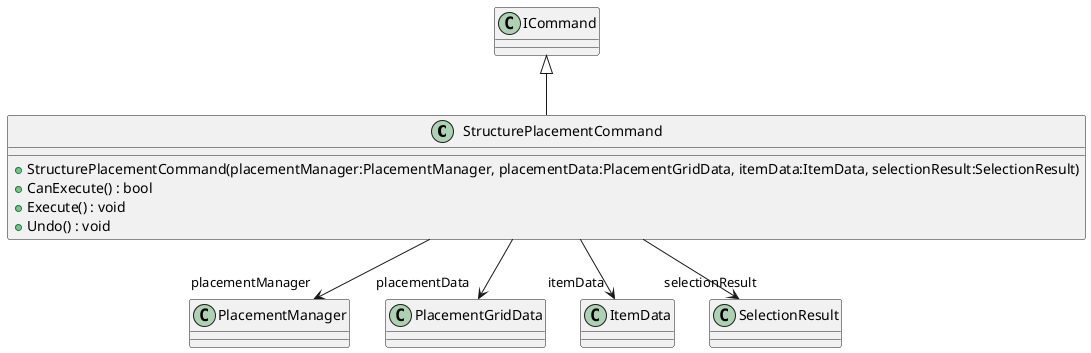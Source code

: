 @startuml
class StructurePlacementCommand {
    + StructurePlacementCommand(placementManager:PlacementManager, placementData:PlacementGridData, itemData:ItemData, selectionResult:SelectionResult)
    + CanExecute() : bool
    + Execute() : void
    + Undo() : void
}
ICommand <|-- StructurePlacementCommand
StructurePlacementCommand --> "placementManager" PlacementManager
StructurePlacementCommand --> "placementData" PlacementGridData
StructurePlacementCommand --> "itemData" ItemData
StructurePlacementCommand --> "selectionResult" SelectionResult
@enduml

